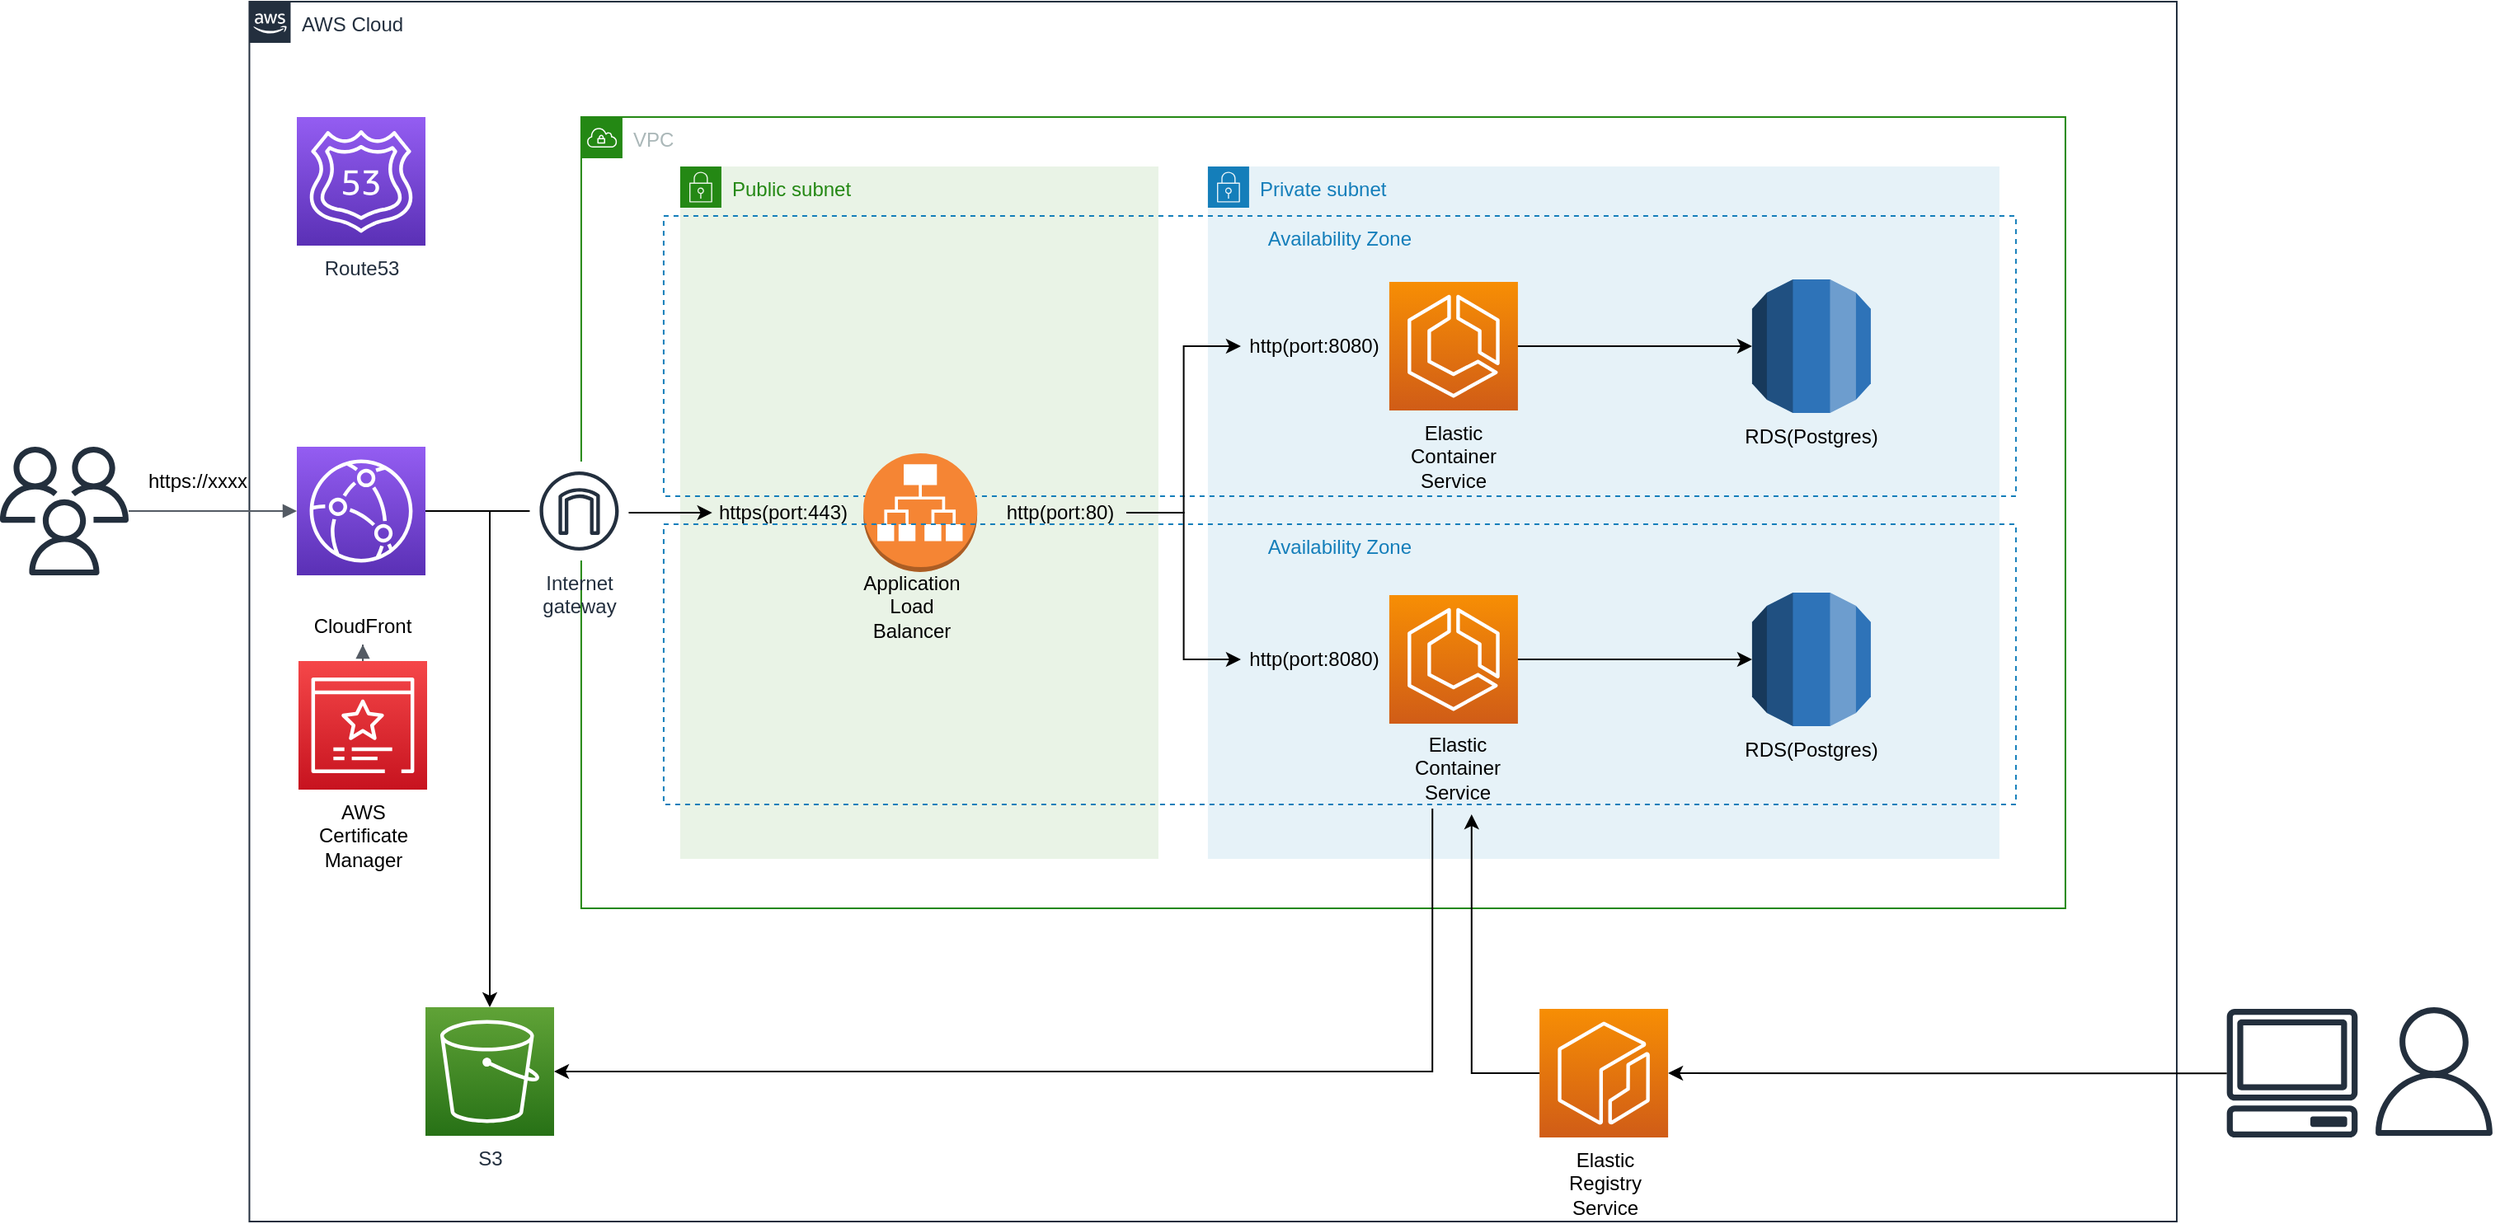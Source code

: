 <mxfile version="17.4.3" type="github">
  <diagram id="vRsj8aHhziqpxcQap805" name="Page-1">
    <mxGraphModel dx="1856" dy="724" grid="1" gridSize="10" guides="1" tooltips="1" connect="1" arrows="1" fold="1" page="1" pageScale="1" pageWidth="827" pageHeight="1169" math="0" shadow="0">
      <root>
        <mxCell id="0" />
        <mxCell id="1" parent="0" />
        <mxCell id="aIleSDRZTu2M8IpT9ziG-18" value="AWS Cloud" style="points=[[0,0],[0.25,0],[0.5,0],[0.75,0],[1,0],[1,0.25],[1,0.5],[1,0.75],[1,1],[0.75,1],[0.5,1],[0.25,1],[0,1],[0,0.75],[0,0.5],[0,0.25]];outlineConnect=0;gradientColor=none;html=1;whiteSpace=wrap;fontSize=12;fontStyle=0;container=1;pointerEvents=0;collapsible=0;recursiveResize=0;shape=mxgraph.aws4.group;grIcon=mxgraph.aws4.group_aws_cloud_alt;strokeColor=#232F3E;fillColor=none;verticalAlign=top;align=left;spacingLeft=30;fontColor=#232F3E;dashed=0;" vertex="1" parent="1">
          <mxGeometry x="171.23" y="30" width="1168.77" height="740" as="geometry" />
        </mxCell>
        <mxCell id="u_Ryx44eEnsJos0oH2SW-31" value="VPC" style="points=[[0,0],[0.25,0],[0.5,0],[0.75,0],[1,0],[1,0.25],[1,0.5],[1,0.75],[1,1],[0.75,1],[0.5,1],[0.25,1],[0,1],[0,0.75],[0,0.5],[0,0.25]];outlineConnect=0;gradientColor=none;html=1;whiteSpace=wrap;fontSize=12;fontStyle=0;container=1;pointerEvents=0;collapsible=0;recursiveResize=0;shape=mxgraph.aws4.group;grIcon=mxgraph.aws4.group_vpc;strokeColor=#248814;fillColor=none;verticalAlign=top;align=left;spacingLeft=30;fontColor=#AAB7B8;dashed=0;" parent="aIleSDRZTu2M8IpT9ziG-18" vertex="1">
          <mxGeometry x="201.23" y="70" width="900" height="480" as="geometry" />
        </mxCell>
        <mxCell id="u_Ryx44eEnsJos0oH2SW-23" value="Private subnet" style="points=[[0,0],[0.25,0],[0.5,0],[0.75,0],[1,0],[1,0.25],[1,0.5],[1,0.75],[1,1],[0.75,1],[0.5,1],[0.25,1],[0,1],[0,0.75],[0,0.5],[0,0.25]];outlineConnect=0;gradientColor=none;html=1;whiteSpace=wrap;fontSize=12;fontStyle=0;container=1;pointerEvents=0;collapsible=0;recursiveResize=0;shape=mxgraph.aws4.group;grIcon=mxgraph.aws4.group_security_group;grStroke=0;strokeColor=#147EBA;fillColor=#E6F2F8;verticalAlign=top;align=left;spacingLeft=30;fontColor=#147EBA;dashed=0;" parent="u_Ryx44eEnsJos0oH2SW-31" vertex="1">
          <mxGeometry x="380" y="30" width="480" height="420" as="geometry" />
        </mxCell>
        <mxCell id="u_Ryx44eEnsJos0oH2SW-21" value="Public subnet" style="points=[[0,0],[0.25,0],[0.5,0],[0.75,0],[1,0],[1,0.25],[1,0.5],[1,0.75],[1,1],[0.75,1],[0.5,1],[0.25,1],[0,1],[0,0.75],[0,0.5],[0,0.25]];outlineConnect=0;gradientColor=none;html=1;whiteSpace=wrap;fontSize=12;fontStyle=0;container=1;pointerEvents=0;collapsible=0;recursiveResize=0;shape=mxgraph.aws4.group;grIcon=mxgraph.aws4.group_security_group;grStroke=0;strokeColor=#248814;fillColor=#E9F3E6;verticalAlign=top;align=left;spacingLeft=30;fontColor=#248814;dashed=0;" parent="u_Ryx44eEnsJos0oH2SW-31" vertex="1">
          <mxGeometry x="60" y="30" width="290" height="420" as="geometry" />
        </mxCell>
        <mxCell id="aIleSDRZTu2M8IpT9ziG-27" value="Availability Zone" style="fillColor=none;strokeColor=#147EBA;dashed=1;verticalAlign=top;fontStyle=0;fontColor=#147EBA;" vertex="1" parent="u_Ryx44eEnsJos0oH2SW-31">
          <mxGeometry x="50" y="60" width="820" height="170" as="geometry" />
        </mxCell>
        <mxCell id="u_Ryx44eEnsJos0oH2SW-50" value="" style="edgeStyle=orthogonalEdgeStyle;rounded=0;orthogonalLoop=1;jettySize=auto;html=1;exitX=1;exitY=0.5;exitDx=0;exitDy=0;entryX=0;entryY=0.5;entryDx=0;entryDy=0;" parent="u_Ryx44eEnsJos0oH2SW-31" source="u_Ryx44eEnsJos0oH2SW-24" target="u_Ryx44eEnsJos0oH2SW-47" edge="1">
          <mxGeometry relative="1" as="geometry">
            <mxPoint x="330" y="250" as="sourcePoint" />
            <mxPoint x="340" y="249" as="targetPoint" />
          </mxGeometry>
        </mxCell>
        <mxCell id="u_Ryx44eEnsJos0oH2SW-46" value="&lt;span style=&quot;color: rgb(0 , 0 , 0)&quot;&gt;Elastic&lt;/span&gt;&lt;br style=&quot;color: rgb(0 , 0 , 0)&quot;&gt;&lt;span style=&quot;color: rgb(0 , 0 , 0)&quot;&gt;Container&lt;/span&gt;&lt;br style=&quot;color: rgb(0 , 0 , 0)&quot;&gt;&lt;span style=&quot;color: rgb(0 , 0 , 0)&quot;&gt;Service&lt;/span&gt;" style="sketch=0;points=[[0,0,0],[0.25,0,0],[0.5,0,0],[0.75,0,0],[1,0,0],[0,1,0],[0.25,1,0],[0.5,1,0],[0.75,1,0],[1,1,0],[0,0.25,0],[0,0.5,0],[0,0.75,0],[1,0.25,0],[1,0.5,0],[1,0.75,0]];outlineConnect=0;fontColor=#232F3E;gradientColor=#F78E04;gradientDirection=north;fillColor=#D05C17;strokeColor=#ffffff;dashed=0;verticalLabelPosition=bottom;verticalAlign=top;align=center;html=1;fontSize=12;fontStyle=0;aspect=fixed;shape=mxgraph.aws4.resourceIcon;resIcon=mxgraph.aws4.ecs;" parent="u_Ryx44eEnsJos0oH2SW-31" vertex="1">
          <mxGeometry x="490" y="100" width="78" height="78" as="geometry" />
        </mxCell>
        <mxCell id="u_Ryx44eEnsJos0oH2SW-47" value="http(port:8080)" style="rounded=0;whiteSpace=wrap;html=1;strokeColor=none;gradientColor=#ffffff;fillColor=none;" parent="u_Ryx44eEnsJos0oH2SW-31" vertex="1">
          <mxGeometry x="400" y="128" width="90" height="22" as="geometry" />
        </mxCell>
        <mxCell id="u_Ryx44eEnsJos0oH2SW-55" value="RDS(Postgres)" style="outlineConnect=0;dashed=0;verticalLabelPosition=bottom;verticalAlign=top;align=center;html=1;shape=mxgraph.aws3.rds;fillColor=#2E73B8;gradientColor=none;" parent="u_Ryx44eEnsJos0oH2SW-31" vertex="1">
          <mxGeometry x="710" y="98.5" width="72" height="81" as="geometry" />
        </mxCell>
        <mxCell id="u_Ryx44eEnsJos0oH2SW-60" value="" style="edgeStyle=orthogonalEdgeStyle;rounded=0;orthogonalLoop=1;jettySize=auto;html=1;exitX=1;exitY=0.5;exitDx=0;exitDy=0;exitPerimeter=0;entryX=0;entryY=0.5;entryDx=0;entryDy=0;entryPerimeter=0;" parent="u_Ryx44eEnsJos0oH2SW-31" source="u_Ryx44eEnsJos0oH2SW-46" target="u_Ryx44eEnsJos0oH2SW-55" edge="1">
          <mxGeometry relative="1" as="geometry">
            <mxPoint x="580" y="149" as="sourcePoint" />
            <mxPoint x="630" y="149.5" as="targetPoint" />
          </mxGeometry>
        </mxCell>
        <mxCell id="aIleSDRZTu2M8IpT9ziG-3" value="" style="shape=image;verticalLabelPosition=bottom;labelBackgroundColor=default;verticalAlign=top;aspect=fixed;imageAspect=0;image=https://www.fastify.io/images/fastify-logo-menu.d13f8da7a965c800.png;" vertex="1" parent="u_Ryx44eEnsJos0oH2SW-31">
          <mxGeometry x="518.77" y="70" width="98.11" height="30" as="geometry" />
        </mxCell>
        <mxCell id="aIleSDRZTu2M8IpT9ziG-5" value="" style="shape=image;verticalLabelPosition=bottom;labelBackgroundColor=default;verticalAlign=top;aspect=fixed;imageAspect=0;image=https://miro.medium.com/max/1000/1*MdTvC66EwOO3_fzjJmW3tA.png;" vertex="1" parent="u_Ryx44eEnsJos0oH2SW-31">
          <mxGeometry x="580" y="144.75" width="118.28" height="49.58" as="geometry" />
        </mxCell>
        <mxCell id="u_Ryx44eEnsJos0oH2SW-27" value="" style="outlineConnect=0;dashed=0;verticalLabelPosition=bottom;verticalAlign=top;align=center;html=1;shape=mxgraph.aws3.application_load_balancer;fillColor=#F58534;gradientColor=none;" parent="u_Ryx44eEnsJos0oH2SW-31" vertex="1">
          <mxGeometry x="171.12" y="204" width="69" height="72" as="geometry" />
        </mxCell>
        <mxCell id="u_Ryx44eEnsJos0oH2SW-32" value="https(port:443)" style="rounded=0;whiteSpace=wrap;html=1;strokeColor=none;gradientColor=#ffffff;fillColor=none;" parent="u_Ryx44eEnsJos0oH2SW-31" vertex="1">
          <mxGeometry x="79.39" y="229" width="86" height="22" as="geometry" />
        </mxCell>
        <mxCell id="u_Ryx44eEnsJos0oH2SW-18" value="Application&lt;br&gt;Load&lt;br&gt;Balancer" style="rounded=0;whiteSpace=wrap;html=1;strokeColor=none;gradientColor=#ffffff;fillColor=none;" parent="u_Ryx44eEnsJos0oH2SW-31" vertex="1">
          <mxGeometry x="170.62" y="286" width="60" height="22" as="geometry" />
        </mxCell>
        <mxCell id="aIleSDRZTu2M8IpT9ziG-38" style="edgeStyle=orthogonalEdgeStyle;rounded=0;orthogonalLoop=1;jettySize=auto;html=1;entryX=0;entryY=0.5;entryDx=0;entryDy=0;" edge="1" parent="u_Ryx44eEnsJos0oH2SW-31" source="u_Ryx44eEnsJos0oH2SW-24" target="aIleSDRZTu2M8IpT9ziG-32">
          <mxGeometry relative="1" as="geometry" />
        </mxCell>
        <mxCell id="u_Ryx44eEnsJos0oH2SW-24" value="http(port:80)" style="rounded=0;whiteSpace=wrap;html=1;strokeColor=none;gradientColor=#ffffff;fillColor=none;" parent="u_Ryx44eEnsJos0oH2SW-31" vertex="1">
          <mxGeometry x="250.62" y="229" width="80" height="22" as="geometry" />
        </mxCell>
        <mxCell id="u_Ryx44eEnsJos0oH2SW-56" value="Elastic&lt;br&gt;Container&lt;br&gt;Service" style="rounded=0;whiteSpace=wrap;html=1;strokeColor=none;gradientColor=#ffffff;fillColor=none;" parent="u_Ryx44eEnsJos0oH2SW-31" vertex="1">
          <mxGeometry x="501.16" y="369.5" width="60" height="50" as="geometry" />
        </mxCell>
        <mxCell id="aIleSDRZTu2M8IpT9ziG-30" value="Availability Zone" style="fillColor=none;strokeColor=#147EBA;dashed=1;verticalAlign=top;fontStyle=0;fontColor=#147EBA;" vertex="1" parent="u_Ryx44eEnsJos0oH2SW-31">
          <mxGeometry x="50" y="247" width="820" height="170" as="geometry" />
        </mxCell>
        <mxCell id="aIleSDRZTu2M8IpT9ziG-31" value="" style="sketch=0;points=[[0,0,0],[0.25,0,0],[0.5,0,0],[0.75,0,0],[1,0,0],[0,1,0],[0.25,1,0],[0.5,1,0],[0.75,1,0],[1,1,0],[0,0.25,0],[0,0.5,0],[0,0.75,0],[1,0.25,0],[1,0.5,0],[1,0.75,0]];outlineConnect=0;fontColor=#232F3E;gradientColor=#F78E04;gradientDirection=north;fillColor=#D05C17;strokeColor=#ffffff;dashed=0;verticalLabelPosition=bottom;verticalAlign=top;align=center;html=1;fontSize=12;fontStyle=0;aspect=fixed;shape=mxgraph.aws4.resourceIcon;resIcon=mxgraph.aws4.ecs;" vertex="1" parent="u_Ryx44eEnsJos0oH2SW-31">
          <mxGeometry x="490" y="290" width="78" height="78" as="geometry" />
        </mxCell>
        <mxCell id="aIleSDRZTu2M8IpT9ziG-32" value="http(port:8080)" style="rounded=0;whiteSpace=wrap;html=1;strokeColor=none;gradientColor=#ffffff;fillColor=none;" vertex="1" parent="u_Ryx44eEnsJos0oH2SW-31">
          <mxGeometry x="400" y="318" width="90" height="22" as="geometry" />
        </mxCell>
        <mxCell id="aIleSDRZTu2M8IpT9ziG-33" value="RDS(Postgres)" style="outlineConnect=0;dashed=0;verticalLabelPosition=bottom;verticalAlign=top;align=center;html=1;shape=mxgraph.aws3.rds;fillColor=#2E73B8;gradientColor=none;" vertex="1" parent="u_Ryx44eEnsJos0oH2SW-31">
          <mxGeometry x="710" y="288.5" width="72" height="81" as="geometry" />
        </mxCell>
        <mxCell id="aIleSDRZTu2M8IpT9ziG-34" value="" style="edgeStyle=orthogonalEdgeStyle;rounded=0;orthogonalLoop=1;jettySize=auto;html=1;exitX=1;exitY=0.5;exitDx=0;exitDy=0;exitPerimeter=0;entryX=0;entryY=0.5;entryDx=0;entryDy=0;entryPerimeter=0;" edge="1" parent="u_Ryx44eEnsJos0oH2SW-31" source="aIleSDRZTu2M8IpT9ziG-31" target="aIleSDRZTu2M8IpT9ziG-33">
          <mxGeometry relative="1" as="geometry">
            <mxPoint x="218.77" y="249" as="sourcePoint" />
            <mxPoint x="268.77" y="249.5" as="targetPoint" />
          </mxGeometry>
        </mxCell>
        <mxCell id="aIleSDRZTu2M8IpT9ziG-20" value="Route53" style="sketch=0;points=[[0,0,0],[0.25,0,0],[0.5,0,0],[0.75,0,0],[1,0,0],[0,1,0],[0.25,1,0],[0.5,1,0],[0.75,1,0],[1,1,0],[0,0.25,0],[0,0.5,0],[0,0.75,0],[1,0.25,0],[1,0.5,0],[1,0.75,0]];outlineConnect=0;fontColor=#232F3E;gradientColor=#945DF2;gradientDirection=north;fillColor=#5A30B5;strokeColor=#ffffff;dashed=0;verticalLabelPosition=bottom;verticalAlign=top;align=center;html=1;fontSize=12;fontStyle=0;aspect=fixed;shape=mxgraph.aws4.resourceIcon;resIcon=mxgraph.aws4.route_53;" vertex="1" parent="aIleSDRZTu2M8IpT9ziG-18">
          <mxGeometry x="28.77" y="70" width="78" height="78" as="geometry" />
        </mxCell>
        <mxCell id="aIleSDRZTu2M8IpT9ziG-24" style="edgeStyle=orthogonalEdgeStyle;rounded=0;orthogonalLoop=1;jettySize=auto;html=1;entryX=0.5;entryY=0;entryDx=0;entryDy=0;entryPerimeter=0;" edge="1" parent="aIleSDRZTu2M8IpT9ziG-18" source="aIleSDRZTu2M8IpT9ziG-21" target="u_Ryx44eEnsJos0oH2SW-77">
          <mxGeometry relative="1" as="geometry">
            <Array as="points">
              <mxPoint x="146" y="309" />
            </Array>
          </mxGeometry>
        </mxCell>
        <mxCell id="aIleSDRZTu2M8IpT9ziG-21" value="" style="sketch=0;points=[[0,0,0],[0.25,0,0],[0.5,0,0],[0.75,0,0],[1,0,0],[0,1,0],[0.25,1,0],[0.5,1,0],[0.75,1,0],[1,1,0],[0,0.25,0],[0,0.5,0],[0,0.75,0],[1,0.25,0],[1,0.5,0],[1,0.75,0]];outlineConnect=0;fontColor=#232F3E;gradientColor=#945DF2;gradientDirection=north;fillColor=#5A30B5;strokeColor=#ffffff;dashed=0;verticalLabelPosition=bottom;verticalAlign=top;align=center;html=1;fontSize=12;fontStyle=0;aspect=fixed;shape=mxgraph.aws4.resourceIcon;resIcon=mxgraph.aws4.cloudfront;" vertex="1" parent="aIleSDRZTu2M8IpT9ziG-18">
          <mxGeometry x="28.77" y="270" width="78" height="78" as="geometry" />
        </mxCell>
        <mxCell id="u_Ryx44eEnsJos0oH2SW-48" style="edgeStyle=orthogonalEdgeStyle;rounded=0;orthogonalLoop=1;jettySize=auto;html=1;exitX=0.5;exitY=1;exitDx=0;exitDy=0;" parent="aIleSDRZTu2M8IpT9ziG-18" edge="1">
          <mxGeometry relative="1" as="geometry">
            <mxPoint x="726.73" y="500" as="sourcePoint" />
            <mxPoint x="726.73" y="500" as="targetPoint" />
          </mxGeometry>
        </mxCell>
        <mxCell id="aIleSDRZTu2M8IpT9ziG-23" style="edgeStyle=orthogonalEdgeStyle;rounded=0;orthogonalLoop=1;jettySize=auto;html=1;entryX=0;entryY=0.5;entryDx=0;entryDy=0;" edge="1" parent="aIleSDRZTu2M8IpT9ziG-18" source="aIleSDRZTu2M8IpT9ziG-21" target="u_Ryx44eEnsJos0oH2SW-32">
          <mxGeometry relative="1" as="geometry" />
        </mxCell>
        <mxCell id="u_Ryx44eEnsJos0oH2SW-66" value="Internet&#xa;gateway" style="sketch=0;outlineConnect=0;fontColor=#232F3E;gradientColor=none;strokeColor=#232F3E;fillColor=#ffffff;dashed=0;verticalLabelPosition=bottom;verticalAlign=top;align=center;html=1;fontSize=12;fontStyle=0;aspect=fixed;shape=mxgraph.aws4.resourceIcon;resIcon=mxgraph.aws4.internet_gateway;" parent="aIleSDRZTu2M8IpT9ziG-18" vertex="1">
          <mxGeometry x="170" y="279" width="60" height="60" as="geometry" />
        </mxCell>
        <mxCell id="u_Ryx44eEnsJos0oH2SW-86" value="" style="edgeStyle=orthogonalEdgeStyle;rounded=0;orthogonalLoop=1;jettySize=auto;html=1;exitX=0.25;exitY=1;exitDx=0;exitDy=0;entryX=1;entryY=0.5;entryDx=0;entryDy=0;entryPerimeter=0;" parent="aIleSDRZTu2M8IpT9ziG-18" source="u_Ryx44eEnsJos0oH2SW-56" target="u_Ryx44eEnsJos0oH2SW-77" edge="1">
          <mxGeometry relative="1" as="geometry">
            <mxPoint x="748" y="269" as="sourcePoint" />
            <mxPoint x="810" y="269" as="targetPoint" />
          </mxGeometry>
        </mxCell>
        <mxCell id="u_Ryx44eEnsJos0oH2SW-77" value="S3" style="sketch=0;points=[[0,0,0],[0.25,0,0],[0.5,0,0],[0.75,0,0],[1,0,0],[0,1,0],[0.25,1,0],[0.5,1,0],[0.75,1,0],[1,1,0],[0,0.25,0],[0,0.5,0],[0,0.75,0],[1,0.25,0],[1,0.5,0],[1,0.75,0]];outlineConnect=0;fontColor=#232F3E;gradientColor=#60A337;gradientDirection=north;fillColor=#277116;strokeColor=#ffffff;dashed=0;verticalLabelPosition=bottom;verticalAlign=top;align=center;html=1;fontSize=12;fontStyle=0;aspect=fixed;shape=mxgraph.aws4.resourceIcon;resIcon=mxgraph.aws4.s3;" parent="aIleSDRZTu2M8IpT9ziG-18" vertex="1">
          <mxGeometry x="106.77" y="610" width="78" height="78" as="geometry" />
        </mxCell>
        <mxCell id="aIleSDRZTu2M8IpT9ziG-14" value="" style="shape=image;verticalLabelPosition=bottom;labelBackgroundColor=default;verticalAlign=top;aspect=fixed;imageAspect=0;image=https://upload.wikimedia.org/wikipedia/commons/4/49/Redux.png;" vertex="1" parent="aIleSDRZTu2M8IpT9ziG-18">
          <mxGeometry x="217.77" y="570" width="67.77" height="53" as="geometry" />
        </mxCell>
        <mxCell id="aIleSDRZTu2M8IpT9ziG-16" value="" style="shape=image;verticalLabelPosition=bottom;labelBackgroundColor=default;verticalAlign=top;aspect=fixed;imageAspect=0;image=https://upload.wikimedia.org/wikipedia/commons/thumb/a/a7/React-icon.svg/1200px-React-icon.svg.png;" vertex="1" parent="aIleSDRZTu2M8IpT9ziG-18">
          <mxGeometry x="183.05" y="573" width="43.72" height="38" as="geometry" />
        </mxCell>
        <mxCell id="u_Ryx44eEnsJos0oH2SW-70" value="&lt;span style=&quot;color: rgb(0 , 0 , 0)&quot;&gt;Elastic&lt;/span&gt;&lt;br style=&quot;color: rgb(0 , 0 , 0)&quot;&gt;&lt;span style=&quot;color: rgb(0 , 0 , 0)&quot;&gt;Registry&lt;/span&gt;&lt;br style=&quot;color: rgb(0 , 0 , 0)&quot;&gt;&lt;span style=&quot;color: rgb(0 , 0 , 0)&quot;&gt;Service&lt;/span&gt;" style="sketch=0;points=[[0,0,0],[0.25,0,0],[0.5,0,0],[0.75,0,0],[1,0,0],[0,1,0],[0.25,1,0],[0.5,1,0],[0.75,1,0],[1,1,0],[0,0.25,0],[0,0.5,0],[0,0.75,0],[1,0.25,0],[1,0.5,0],[1,0.75,0]];outlineConnect=0;fontColor=#232F3E;gradientColor=#F78E04;gradientDirection=north;fillColor=#D05C17;strokeColor=#ffffff;dashed=0;verticalLabelPosition=bottom;verticalAlign=top;align=center;html=1;fontSize=12;fontStyle=0;aspect=fixed;shape=mxgraph.aws4.resourceIcon;resIcon=mxgraph.aws4.ecr;" parent="aIleSDRZTu2M8IpT9ziG-18" vertex="1">
          <mxGeometry x="782.32" y="611" width="78" height="78" as="geometry" />
        </mxCell>
        <mxCell id="aIleSDRZTu2M8IpT9ziG-26" style="edgeStyle=orthogonalEdgeStyle;rounded=0;orthogonalLoop=1;jettySize=auto;html=1;entryX=0.646;entryY=1.07;entryDx=0;entryDy=0;entryPerimeter=0;" edge="1" parent="aIleSDRZTu2M8IpT9ziG-18" source="u_Ryx44eEnsJos0oH2SW-70" target="u_Ryx44eEnsJos0oH2SW-56">
          <mxGeometry relative="1" as="geometry" />
        </mxCell>
        <mxCell id="u_Ryx44eEnsJos0oH2SW-4" value="" style="edgeStyle=orthogonalEdgeStyle;html=1;endArrow=none;elbow=vertical;startArrow=block;startFill=1;strokeColor=#545B64;rounded=0;exitX=0.5;exitY=1;exitDx=0;exitDy=0;" parent="1" source="u_Ryx44eEnsJos0oH2SW-11" target="u_Ryx44eEnsJos0oH2SW-29" edge="1">
          <mxGeometry width="100" relative="1" as="geometry">
            <mxPoint x="229" y="390" as="sourcePoint" />
            <mxPoint x="200" y="420" as="targetPoint" />
          </mxGeometry>
        </mxCell>
        <mxCell id="u_Ryx44eEnsJos0oH2SW-11" value="CloudFront" style="rounded=0;whiteSpace=wrap;html=1;strokeColor=none;gradientColor=#ffffff;fillColor=none;" parent="1" vertex="1">
          <mxGeometry x="200" y="398" width="80" height="22" as="geometry" />
        </mxCell>
        <mxCell id="u_Ryx44eEnsJos0oH2SW-20" value="" style="edgeStyle=orthogonalEdgeStyle;html=1;endArrow=none;elbow=vertical;startArrow=block;startFill=1;strokeColor=#545B64;rounded=0;exitX=0;exitY=0.5;exitDx=0;exitDy=0;exitPerimeter=0;" parent="1" source="aIleSDRZTu2M8IpT9ziG-21" edge="1" target="u_Ryx44eEnsJos0oH2SW-26">
          <mxGeometry width="100" relative="1" as="geometry">
            <mxPoint x="200.0" y="299" as="sourcePoint" />
            <mxPoint x="100" y="299" as="targetPoint" />
          </mxGeometry>
        </mxCell>
        <mxCell id="u_Ryx44eEnsJos0oH2SW-26" value="" style="sketch=0;outlineConnect=0;fontColor=#232F3E;gradientColor=none;fillColor=#232F3D;strokeColor=none;dashed=0;verticalLabelPosition=bottom;verticalAlign=top;align=center;html=1;fontSize=12;fontStyle=0;aspect=fixed;pointerEvents=1;shape=mxgraph.aws4.users;" parent="1" vertex="1">
          <mxGeometry x="20" y="300" width="78" height="78" as="geometry" />
        </mxCell>
        <mxCell id="u_Ryx44eEnsJos0oH2SW-29" value="&lt;span style=&quot;color: rgb(0 , 0 , 0)&quot;&gt;AWS&lt;br&gt;Certificate&lt;br&gt;Manager&lt;/span&gt;" style="sketch=0;points=[[0,0,0],[0.25,0,0],[0.5,0,0],[0.75,0,0],[1,0,0],[0,1,0],[0.25,1,0],[0.5,1,0],[0.75,1,0],[1,1,0],[0,0.25,0],[0,0.5,0],[0,0.75,0],[1,0.25,0],[1,0.5,0],[1,0.75,0]];outlineConnect=0;fontColor=#232F3E;gradientColor=#F54749;gradientDirection=north;fillColor=#C7131F;strokeColor=#ffffff;dashed=0;verticalLabelPosition=bottom;verticalAlign=top;align=center;html=1;fontSize=12;fontStyle=0;aspect=fixed;shape=mxgraph.aws4.resourceIcon;resIcon=mxgraph.aws4.certificate_manager_3;" parent="1" vertex="1">
          <mxGeometry x="201" y="430" width="78" height="78" as="geometry" />
        </mxCell>
        <mxCell id="u_Ryx44eEnsJos0oH2SW-57" value="https://xxxx" style="rounded=0;whiteSpace=wrap;html=1;strokeColor=none;gradientColor=#ffffff;fillColor=none;" parent="1" vertex="1">
          <mxGeometry x="100" y="310" width="80" height="22" as="geometry" />
        </mxCell>
        <mxCell id="u_Ryx44eEnsJos0oH2SW-72" value="" style="sketch=0;outlineConnect=0;fontColor=#232F3E;gradientColor=none;fillColor=#232F3D;strokeColor=none;dashed=0;verticalLabelPosition=bottom;verticalAlign=top;align=center;html=1;fontSize=12;fontStyle=0;aspect=fixed;pointerEvents=1;shape=mxgraph.aws4.user;" parent="1" vertex="1">
          <mxGeometry x="1457.0" y="640.05" width="78" height="78" as="geometry" />
        </mxCell>
        <mxCell id="u_Ryx44eEnsJos0oH2SW-73" value="" style="sketch=0;outlineConnect=0;fontColor=#232F3E;gradientColor=none;fillColor=#232F3D;strokeColor=none;dashed=0;verticalLabelPosition=bottom;verticalAlign=top;align=center;html=1;fontSize=12;fontStyle=0;aspect=fixed;pointerEvents=1;shape=mxgraph.aws4.client;" parent="1" vertex="1">
          <mxGeometry x="1370" y="641.05" width="80" height="77.95" as="geometry" />
        </mxCell>
        <mxCell id="u_Ryx44eEnsJos0oH2SW-74" value="" style="edgeStyle=orthogonalEdgeStyle;rounded=0;orthogonalLoop=1;jettySize=auto;html=1;entryX=1;entryY=0.5;entryDx=0;entryDy=0;entryPerimeter=0;" parent="1" source="u_Ryx44eEnsJos0oH2SW-73" target="u_Ryx44eEnsJos0oH2SW-70" edge="1">
          <mxGeometry relative="1" as="geometry">
            <mxPoint x="542.46" y="700" as="sourcePoint" />
            <mxPoint x="454.46" y="691" as="targetPoint" />
          </mxGeometry>
        </mxCell>
      </root>
    </mxGraphModel>
  </diagram>
</mxfile>
